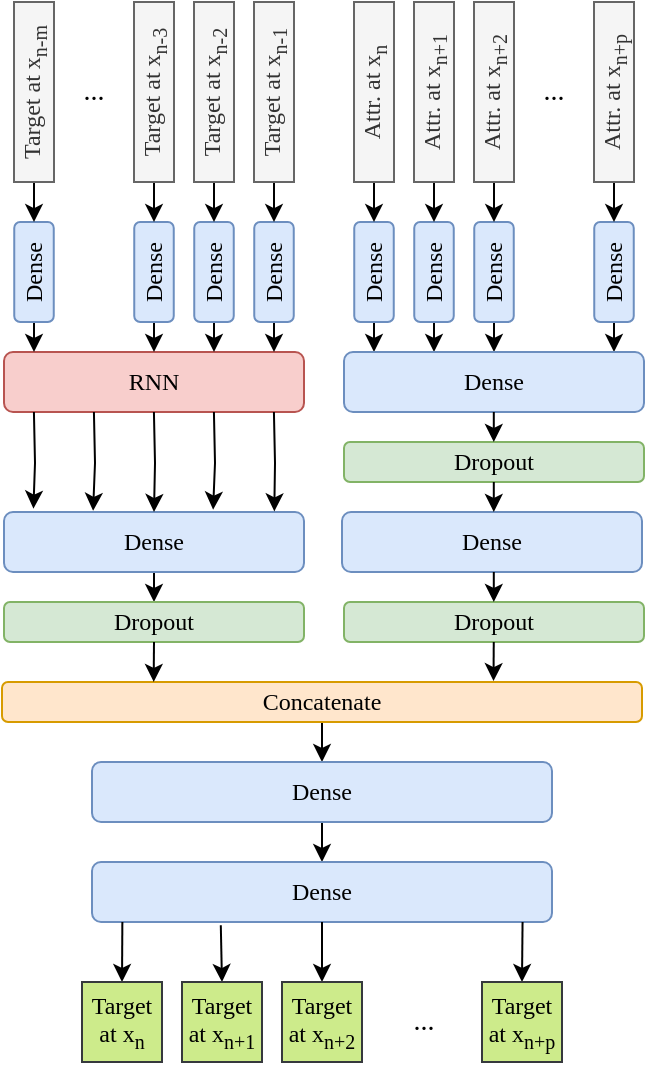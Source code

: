 <mxfile version="14.5.1" type="device"><diagram id="1M25UIxsB_glgNZVP3dG" name="Page-1"><mxGraphModel dx="878" dy="495" grid="1" gridSize="10" guides="1" tooltips="1" connect="1" arrows="1" fold="1" page="1" pageScale="1" pageWidth="850" pageHeight="1100" math="0" shadow="0"><root><mxCell id="0"/><mxCell id="1" parent="0"/><mxCell id="8nzZF-PDBhlYx9urneNm-61" style="edgeStyle=orthogonalEdgeStyle;rounded=0;orthogonalLoop=1;jettySize=auto;html=1;exitX=0.5;exitY=1;exitDx=0;exitDy=0;entryX=0.5;entryY=0;entryDx=0;entryDy=0;fontFamily=Times New Roman;" parent="1" source="8nzZF-PDBhlYx9urneNm-41" target="8nzZF-PDBhlYx9urneNm-49" edge="1"><mxGeometry relative="1" as="geometry"/></mxCell><mxCell id="8nzZF-PDBhlYx9urneNm-41" value="Dense" style="rounded=1;whiteSpace=wrap;html=1;rotation=0;fillColor=#dae8fc;strokeColor=#6c8ebf;fontFamily=Times New Roman;" parent="1" vertex="1"><mxGeometry x="320" y="285" width="150" height="30" as="geometry"/></mxCell><mxCell id="8nzZF-PDBhlYx9urneNm-49" value="Dropout" style="rounded=1;whiteSpace=wrap;html=1;rotation=0;fillColor=#d5e8d4;strokeColor=#82b366;fontFamily=Times New Roman;" parent="1" vertex="1"><mxGeometry x="320" y="330" width="150" height="20" as="geometry"/></mxCell><mxCell id="8nzZF-PDBhlYx9urneNm-78" style="edgeStyle=orthogonalEdgeStyle;rounded=0;orthogonalLoop=1;jettySize=auto;html=1;exitX=0.5;exitY=1;exitDx=0;exitDy=0;entryX=0.5;entryY=0;entryDx=0;entryDy=0;fontFamily=Times New Roman;" parent="1" source="8nzZF-PDBhlYx9urneNm-72" target="8nzZF-PDBhlYx9urneNm-76" edge="1"><mxGeometry relative="1" as="geometry"/></mxCell><mxCell id="8nzZF-PDBhlYx9urneNm-72" value="Concatenate" style="rounded=1;whiteSpace=wrap;html=1;rotation=0;fillColor=#ffe6cc;strokeColor=#d79b00;fontFamily=Times New Roman;" parent="1" vertex="1"><mxGeometry x="319" y="370" width="320" height="20" as="geometry"/></mxCell><mxCell id="8nzZF-PDBhlYx9urneNm-79" style="edgeStyle=orthogonalEdgeStyle;rounded=0;orthogonalLoop=1;jettySize=auto;html=1;exitX=0.5;exitY=1;exitDx=0;exitDy=0;entryX=0.5;entryY=0;entryDx=0;entryDy=0;fontFamily=Times New Roman;" parent="1" source="8nzZF-PDBhlYx9urneNm-76" target="8nzZF-PDBhlYx9urneNm-77" edge="1"><mxGeometry relative="1" as="geometry"/></mxCell><mxCell id="8nzZF-PDBhlYx9urneNm-76" value="Dense" style="rounded=1;whiteSpace=wrap;html=1;rotation=0;fillColor=#dae8fc;strokeColor=#6c8ebf;fontFamily=Times New Roman;" parent="1" vertex="1"><mxGeometry x="364" y="410" width="230" height="30" as="geometry"/></mxCell><mxCell id="8nzZF-PDBhlYx9urneNm-77" value="Dense" style="rounded=1;whiteSpace=wrap;html=1;rotation=0;fillColor=#dae8fc;strokeColor=#6c8ebf;fontFamily=Times New Roman;" parent="1" vertex="1"><mxGeometry x="364" y="460" width="230" height="30" as="geometry"/></mxCell><mxCell id="8nzZF-PDBhlYx9urneNm-106" style="edgeStyle=orthogonalEdgeStyle;rounded=0;orthogonalLoop=1;jettySize=auto;html=1;exitX=0.5;exitY=0;exitDx=0;exitDy=0;entryX=0.066;entryY=1;entryDx=0;entryDy=0;entryPerimeter=0;startArrow=classic;startFill=1;endArrow=none;endFill=0;fontFamily=Times New Roman;" parent="1" source="8nzZF-PDBhlYx9urneNm-101" target="8nzZF-PDBhlYx9urneNm-77" edge="1"><mxGeometry relative="1" as="geometry"/></mxCell><mxCell id="8nzZF-PDBhlYx9urneNm-101" value="&lt;div&gt;Target&lt;/div&gt;&lt;div&gt;at x&lt;sub&gt;n&lt;/sub&gt;&lt;/div&gt;" style="whiteSpace=wrap;html=1;aspect=fixed;fillColor=#cdeb8b;strokeColor=#36393d;fontFamily=Times New Roman;" parent="1" vertex="1"><mxGeometry x="359" y="520" width="40" height="40" as="geometry"/></mxCell><mxCell id="8nzZF-PDBhlYx9urneNm-108" style="edgeStyle=orthogonalEdgeStyle;rounded=0;orthogonalLoop=1;jettySize=auto;html=1;exitX=0.5;exitY=0;exitDx=0;exitDy=0;entryX=0.28;entryY=1.053;entryDx=0;entryDy=0;entryPerimeter=0;startArrow=classic;startFill=1;endArrow=none;endFill=0;fontFamily=Times New Roman;" parent="1" source="8nzZF-PDBhlYx9urneNm-102" target="8nzZF-PDBhlYx9urneNm-77" edge="1"><mxGeometry relative="1" as="geometry"/></mxCell><mxCell id="8nzZF-PDBhlYx9urneNm-102" value="&lt;div&gt;Target&lt;/div&gt;&lt;div&gt;at x&lt;sub&gt;n+1&lt;/sub&gt;&lt;br&gt;&lt;/div&gt;" style="whiteSpace=wrap;html=1;aspect=fixed;fillColor=#cdeb8b;strokeColor=#36393d;fontFamily=Times New Roman;" parent="1" vertex="1"><mxGeometry x="409" y="520" width="40" height="40" as="geometry"/></mxCell><mxCell id="8nzZF-PDBhlYx9urneNm-109" style="edgeStyle=orthogonalEdgeStyle;rounded=0;orthogonalLoop=1;jettySize=auto;html=1;exitX=0.5;exitY=0;exitDx=0;exitDy=0;entryX=0.5;entryY=1;entryDx=0;entryDy=0;startArrow=classic;startFill=1;endArrow=none;endFill=0;fontFamily=Times New Roman;" parent="1" source="8nzZF-PDBhlYx9urneNm-103" target="8nzZF-PDBhlYx9urneNm-77" edge="1"><mxGeometry relative="1" as="geometry"/></mxCell><mxCell id="8nzZF-PDBhlYx9urneNm-103" value="&lt;div&gt;Target&lt;/div&gt;&lt;div&gt;at x&lt;sub&gt;n+2&lt;/sub&gt;&lt;/div&gt;" style="whiteSpace=wrap;html=1;aspect=fixed;fillColor=#cdeb8b;strokeColor=#36393d;fontFamily=Times New Roman;" parent="1" vertex="1"><mxGeometry x="459" y="520" width="40" height="40" as="geometry"/></mxCell><mxCell id="8nzZF-PDBhlYx9urneNm-111" style="edgeStyle=orthogonalEdgeStyle;rounded=0;orthogonalLoop=1;jettySize=auto;html=1;exitX=0.5;exitY=0;exitDx=0;exitDy=0;entryX=0.936;entryY=1;entryDx=0;entryDy=0;entryPerimeter=0;startArrow=classic;startFill=1;endArrow=none;endFill=0;fontFamily=Times New Roman;" parent="1" source="8nzZF-PDBhlYx9urneNm-105" target="8nzZF-PDBhlYx9urneNm-77" edge="1"><mxGeometry relative="1" as="geometry"/></mxCell><mxCell id="8nzZF-PDBhlYx9urneNm-105" value="&lt;div&gt;Target&lt;/div&gt;&lt;div&gt;at x&lt;sub&gt;n+p&lt;/sub&gt;&lt;/div&gt;" style="whiteSpace=wrap;html=1;aspect=fixed;fillColor=#cdeb8b;strokeColor=#36393d;fontFamily=Times New Roman;" parent="1" vertex="1"><mxGeometry x="559" y="520" width="40" height="40" as="geometry"/></mxCell><mxCell id="8nzZF-PDBhlYx9urneNm-113" value="RNN" style="rounded=1;whiteSpace=wrap;html=1;rotation=0;fillColor=#f8cecc;strokeColor=#b85450;fontFamily=Times New Roman;" parent="1" vertex="1"><mxGeometry x="320" y="205" width="150" height="30" as="geometry"/></mxCell><mxCell id="v9ruXRvot2CiY_NPdJOi-4" style="edgeStyle=orthogonalEdgeStyle;rounded=0;orthogonalLoop=1;jettySize=auto;html=1;exitX=0;exitY=0.5;exitDx=0;exitDy=0;fontFamily=Times New Roman;" parent="1" source="8nzZF-PDBhlYx9urneNm-115" edge="1"><mxGeometry relative="1" as="geometry"><mxPoint x="335" y="205" as="targetPoint"/></mxGeometry></mxCell><mxCell id="8nzZF-PDBhlYx9urneNm-115" value="Dense" style="rounded=1;whiteSpace=wrap;html=1;rotation=-90;fillColor=#dae8fc;strokeColor=#6c8ebf;fontFamily=Times New Roman;" parent="1" vertex="1"><mxGeometry x="310" y="155.13" width="50" height="19.75" as="geometry"/></mxCell><mxCell id="v9ruXRvot2CiY_NPdJOi-3" style="edgeStyle=orthogonalEdgeStyle;rounded=0;orthogonalLoop=1;jettySize=auto;html=1;exitX=0;exitY=0.5;exitDx=0;exitDy=0;entryX=1;entryY=0.5;entryDx=0;entryDy=0;fontFamily=Times New Roman;" parent="1" source="v9ruXRvot2CiY_NPdJOi-2" target="8nzZF-PDBhlYx9urneNm-115" edge="1"><mxGeometry relative="1" as="geometry"/></mxCell><mxCell id="v9ruXRvot2CiY_NPdJOi-2" value="Target at x&lt;sub&gt;n-m&lt;/sub&gt;" style="rounded=0;whiteSpace=wrap;html=1;rotation=-90;fillColor=#f5f5f5;strokeColor=#666666;fontColor=#333333;fontFamily=Times New Roman;" parent="1" vertex="1"><mxGeometry x="290" y="65" width="90" height="20" as="geometry"/></mxCell><mxCell id="v9ruXRvot2CiY_NPdJOi-9" style="edgeStyle=orthogonalEdgeStyle;rounded=0;orthogonalLoop=1;jettySize=auto;html=1;exitX=0;exitY=0.5;exitDx=0;exitDy=0;fontFamily=Times New Roman;" parent="1" source="v9ruXRvot2CiY_NPdJOi-10" edge="1"><mxGeometry relative="1" as="geometry"><mxPoint x="395" y="205" as="targetPoint"/></mxGeometry></mxCell><mxCell id="v9ruXRvot2CiY_NPdJOi-10" value="Dense" style="rounded=1;whiteSpace=wrap;html=1;rotation=-90;fillColor=#dae8fc;strokeColor=#6c8ebf;fontFamily=Times New Roman;" parent="1" vertex="1"><mxGeometry x="370" y="155.13" width="50" height="19.75" as="geometry"/></mxCell><mxCell id="v9ruXRvot2CiY_NPdJOi-11" style="edgeStyle=orthogonalEdgeStyle;rounded=0;orthogonalLoop=1;jettySize=auto;html=1;exitX=0;exitY=0.5;exitDx=0;exitDy=0;entryX=1;entryY=0.5;entryDx=0;entryDy=0;fontFamily=Times New Roman;" parent="1" source="v9ruXRvot2CiY_NPdJOi-12" target="v9ruXRvot2CiY_NPdJOi-10" edge="1"><mxGeometry relative="1" as="geometry"/></mxCell><mxCell id="v9ruXRvot2CiY_NPdJOi-12" value="Target at x&lt;sub&gt;n-3&lt;/sub&gt;" style="rounded=0;whiteSpace=wrap;html=1;rotation=-90;fillColor=#f5f5f5;strokeColor=#666666;fontColor=#333333;fontFamily=Times New Roman;" parent="1" vertex="1"><mxGeometry x="350" y="65" width="90" height="20" as="geometry"/></mxCell><mxCell id="v9ruXRvot2CiY_NPdJOi-13" style="edgeStyle=orthogonalEdgeStyle;rounded=0;orthogonalLoop=1;jettySize=auto;html=1;exitX=0;exitY=0.5;exitDx=0;exitDy=0;fontFamily=Times New Roman;" parent="1" source="v9ruXRvot2CiY_NPdJOi-14" edge="1"><mxGeometry relative="1" as="geometry"><mxPoint x="425" y="205" as="targetPoint"/></mxGeometry></mxCell><mxCell id="v9ruXRvot2CiY_NPdJOi-14" value="Dense" style="rounded=1;whiteSpace=wrap;html=1;rotation=-90;fillColor=#dae8fc;strokeColor=#6c8ebf;fontFamily=Times New Roman;" parent="1" vertex="1"><mxGeometry x="400" y="155.13" width="50" height="19.75" as="geometry"/></mxCell><mxCell id="v9ruXRvot2CiY_NPdJOi-15" style="edgeStyle=orthogonalEdgeStyle;rounded=0;orthogonalLoop=1;jettySize=auto;html=1;exitX=0;exitY=0.5;exitDx=0;exitDy=0;entryX=1;entryY=0.5;entryDx=0;entryDy=0;fontFamily=Times New Roman;" parent="1" source="v9ruXRvot2CiY_NPdJOi-16" target="v9ruXRvot2CiY_NPdJOi-14" edge="1"><mxGeometry relative="1" as="geometry"/></mxCell><mxCell id="v9ruXRvot2CiY_NPdJOi-16" value="Target at x&lt;sub&gt;n-2&lt;/sub&gt;" style="rounded=0;whiteSpace=wrap;html=1;rotation=-90;fillColor=#f5f5f5;strokeColor=#666666;fontColor=#333333;fontFamily=Times New Roman;" parent="1" vertex="1"><mxGeometry x="380" y="65" width="90" height="20" as="geometry"/></mxCell><mxCell id="v9ruXRvot2CiY_NPdJOi-17" style="edgeStyle=orthogonalEdgeStyle;rounded=0;orthogonalLoop=1;jettySize=auto;html=1;exitX=0;exitY=0.5;exitDx=0;exitDy=0;fontFamily=Times New Roman;" parent="1" source="v9ruXRvot2CiY_NPdJOi-18" edge="1"><mxGeometry relative="1" as="geometry"><mxPoint x="455" y="205" as="targetPoint"/></mxGeometry></mxCell><mxCell id="v9ruXRvot2CiY_NPdJOi-18" value="Dense" style="rounded=1;whiteSpace=wrap;html=1;rotation=-90;fillColor=#dae8fc;strokeColor=#6c8ebf;fontFamily=Times New Roman;" parent="1" vertex="1"><mxGeometry x="430" y="155.13" width="50" height="19.75" as="geometry"/></mxCell><mxCell id="v9ruXRvot2CiY_NPdJOi-19" style="edgeStyle=orthogonalEdgeStyle;rounded=0;orthogonalLoop=1;jettySize=auto;html=1;exitX=0;exitY=0.5;exitDx=0;exitDy=0;entryX=1;entryY=0.5;entryDx=0;entryDy=0;fontFamily=Times New Roman;" parent="1" source="v9ruXRvot2CiY_NPdJOi-20" target="v9ruXRvot2CiY_NPdJOi-18" edge="1"><mxGeometry relative="1" as="geometry"/></mxCell><mxCell id="v9ruXRvot2CiY_NPdJOi-20" value="Target at x&lt;sub&gt;n-1&lt;/sub&gt;" style="rounded=0;whiteSpace=wrap;html=1;rotation=-90;fillColor=#f5f5f5;strokeColor=#666666;fontColor=#333333;fontFamily=Times New Roman;" parent="1" vertex="1"><mxGeometry x="410" y="65" width="90" height="20" as="geometry"/></mxCell><mxCell id="v9ruXRvot2CiY_NPdJOi-21" style="edgeStyle=orthogonalEdgeStyle;rounded=0;orthogonalLoop=1;jettySize=auto;html=1;exitX=0;exitY=0.5;exitDx=0;exitDy=0;fontFamily=Times New Roman;" parent="1" source="v9ruXRvot2CiY_NPdJOi-22" edge="1"><mxGeometry relative="1" as="geometry"><mxPoint x="505.0" y="205" as="targetPoint"/></mxGeometry></mxCell><mxCell id="v9ruXRvot2CiY_NPdJOi-22" value="Dense" style="rounded=1;whiteSpace=wrap;html=1;rotation=-90;fillColor=#dae8fc;strokeColor=#6c8ebf;fontFamily=Times New Roman;" parent="1" vertex="1"><mxGeometry x="480" y="155.13" width="50" height="19.75" as="geometry"/></mxCell><mxCell id="v9ruXRvot2CiY_NPdJOi-23" style="edgeStyle=orthogonalEdgeStyle;rounded=0;orthogonalLoop=1;jettySize=auto;html=1;exitX=0;exitY=0.5;exitDx=0;exitDy=0;entryX=1;entryY=0.5;entryDx=0;entryDy=0;fontFamily=Times New Roman;" parent="1" source="v9ruXRvot2CiY_NPdJOi-24" target="v9ruXRvot2CiY_NPdJOi-22" edge="1"><mxGeometry relative="1" as="geometry"/></mxCell><mxCell id="v9ruXRvot2CiY_NPdJOi-24" value="Attr. at x&lt;sub&gt;n&lt;/sub&gt;" style="rounded=0;whiteSpace=wrap;html=1;rotation=-90;fillColor=#f5f5f5;strokeColor=#666666;fontColor=#333333;fontFamily=Times New Roman;" parent="1" vertex="1"><mxGeometry x="460" y="65" width="90" height="20" as="geometry"/></mxCell><mxCell id="v9ruXRvot2CiY_NPdJOi-25" style="edgeStyle=orthogonalEdgeStyle;rounded=0;orthogonalLoop=1;jettySize=auto;html=1;exitX=0;exitY=0.5;exitDx=0;exitDy=0;fontFamily=Times New Roman;" parent="1" source="v9ruXRvot2CiY_NPdJOi-26" edge="1"><mxGeometry relative="1" as="geometry"><mxPoint x="535" y="205" as="targetPoint"/></mxGeometry></mxCell><mxCell id="v9ruXRvot2CiY_NPdJOi-26" value="Dense" style="rounded=1;whiteSpace=wrap;html=1;rotation=-90;fillColor=#dae8fc;strokeColor=#6c8ebf;fontFamily=Times New Roman;" parent="1" vertex="1"><mxGeometry x="510" y="155.13" width="50" height="19.75" as="geometry"/></mxCell><mxCell id="v9ruXRvot2CiY_NPdJOi-27" style="edgeStyle=orthogonalEdgeStyle;rounded=0;orthogonalLoop=1;jettySize=auto;html=1;exitX=0;exitY=0.5;exitDx=0;exitDy=0;entryX=1;entryY=0.5;entryDx=0;entryDy=0;fontFamily=Times New Roman;" parent="1" source="v9ruXRvot2CiY_NPdJOi-28" target="v9ruXRvot2CiY_NPdJOi-26" edge="1"><mxGeometry relative="1" as="geometry"/></mxCell><mxCell id="v9ruXRvot2CiY_NPdJOi-28" value="Attr. at x&lt;sub&gt;n+1&lt;/sub&gt;" style="rounded=0;whiteSpace=wrap;html=1;rotation=-90;fillColor=#f5f5f5;strokeColor=#666666;fontColor=#333333;fontFamily=Times New Roman;" parent="1" vertex="1"><mxGeometry x="490" y="65" width="90" height="20" as="geometry"/></mxCell><mxCell id="v9ruXRvot2CiY_NPdJOi-29" style="edgeStyle=orthogonalEdgeStyle;rounded=0;orthogonalLoop=1;jettySize=auto;html=1;exitX=0;exitY=0.5;exitDx=0;exitDy=0;fontFamily=Times New Roman;" parent="1" source="v9ruXRvot2CiY_NPdJOi-30" edge="1"><mxGeometry relative="1" as="geometry"><mxPoint x="565" y="205" as="targetPoint"/></mxGeometry></mxCell><mxCell id="v9ruXRvot2CiY_NPdJOi-30" value="Dense" style="rounded=1;whiteSpace=wrap;html=1;rotation=-90;fillColor=#dae8fc;strokeColor=#6c8ebf;fontFamily=Times New Roman;" parent="1" vertex="1"><mxGeometry x="540" y="155.13" width="50" height="19.75" as="geometry"/></mxCell><mxCell id="v9ruXRvot2CiY_NPdJOi-31" style="edgeStyle=orthogonalEdgeStyle;rounded=0;orthogonalLoop=1;jettySize=auto;html=1;exitX=0;exitY=0.5;exitDx=0;exitDy=0;entryX=1;entryY=0.5;entryDx=0;entryDy=0;fontFamily=Times New Roman;" parent="1" source="v9ruXRvot2CiY_NPdJOi-32" target="v9ruXRvot2CiY_NPdJOi-30" edge="1"><mxGeometry relative="1" as="geometry"/></mxCell><mxCell id="v9ruXRvot2CiY_NPdJOi-32" value="&lt;div&gt;Attr. at x&lt;sub&gt;n+2&lt;/sub&gt;&lt;/div&gt;" style="rounded=0;whiteSpace=wrap;html=1;rotation=-90;fillColor=#f5f5f5;strokeColor=#666666;fontColor=#333333;fontFamily=Times New Roman;" parent="1" vertex="1"><mxGeometry x="520" y="65" width="90" height="20" as="geometry"/></mxCell><mxCell id="v9ruXRvot2CiY_NPdJOi-37" style="edgeStyle=orthogonalEdgeStyle;rounded=0;orthogonalLoop=1;jettySize=auto;html=1;exitX=0;exitY=0.5;exitDx=0;exitDy=0;fontFamily=Times New Roman;" parent="1" source="v9ruXRvot2CiY_NPdJOi-38" edge="1"><mxGeometry relative="1" as="geometry"><mxPoint x="625" y="205" as="targetPoint"/></mxGeometry></mxCell><mxCell id="v9ruXRvot2CiY_NPdJOi-38" value="Dense" style="rounded=1;whiteSpace=wrap;html=1;rotation=-90;fillColor=#dae8fc;strokeColor=#6c8ebf;fontFamily=Times New Roman;" parent="1" vertex="1"><mxGeometry x="600" y="155.13" width="50" height="19.75" as="geometry"/></mxCell><mxCell id="v9ruXRvot2CiY_NPdJOi-39" style="edgeStyle=orthogonalEdgeStyle;rounded=0;orthogonalLoop=1;jettySize=auto;html=1;exitX=0;exitY=0.5;exitDx=0;exitDy=0;entryX=1;entryY=0.5;entryDx=0;entryDy=0;fontFamily=Times New Roman;" parent="1" source="v9ruXRvot2CiY_NPdJOi-40" target="v9ruXRvot2CiY_NPdJOi-38" edge="1"><mxGeometry relative="1" as="geometry"/></mxCell><mxCell id="v9ruXRvot2CiY_NPdJOi-40" value="Attr. at x&lt;sub&gt;n+p&lt;/sub&gt;" style="rounded=0;whiteSpace=wrap;html=1;rotation=-90;fillColor=#f5f5f5;strokeColor=#666666;fontColor=#333333;fontFamily=Times New Roman;" parent="1" vertex="1"><mxGeometry x="580" y="65" width="90" height="20" as="geometry"/></mxCell><mxCell id="v9ruXRvot2CiY_NPdJOi-41" style="edgeStyle=orthogonalEdgeStyle;rounded=0;orthogonalLoop=1;jettySize=auto;html=1;exitX=0;exitY=0.5;exitDx=0;exitDy=0;entryX=0.098;entryY=-0.056;entryDx=0;entryDy=0;entryPerimeter=0;fontFamily=Times New Roman;" parent="1" target="8nzZF-PDBhlYx9urneNm-41" edge="1"><mxGeometry relative="1" as="geometry"><mxPoint x="334.96" y="250" as="targetPoint"/><mxPoint x="334.96" y="235.005" as="sourcePoint"/></mxGeometry></mxCell><mxCell id="v9ruXRvot2CiY_NPdJOi-42" style="edgeStyle=orthogonalEdgeStyle;rounded=0;orthogonalLoop=1;jettySize=auto;html=1;exitX=0;exitY=0.5;exitDx=0;exitDy=0;entryX=0.297;entryY=-0.02;entryDx=0;entryDy=0;entryPerimeter=0;fontFamily=Times New Roman;" parent="1" target="8nzZF-PDBhlYx9urneNm-41" edge="1"><mxGeometry relative="1" as="geometry"><mxPoint x="364.96" y="250" as="targetPoint"/><mxPoint x="364.96" y="235.005" as="sourcePoint"/></mxGeometry></mxCell><mxCell id="v9ruXRvot2CiY_NPdJOi-43" style="edgeStyle=orthogonalEdgeStyle;rounded=0;orthogonalLoop=1;jettySize=auto;html=1;exitX=0;exitY=0.5;exitDx=0;exitDy=0;entryX=0.5;entryY=0;entryDx=0;entryDy=0;fontFamily=Times New Roman;" parent="1" target="8nzZF-PDBhlYx9urneNm-41" edge="1"><mxGeometry relative="1" as="geometry"><mxPoint x="394.96" y="250" as="targetPoint"/><mxPoint x="394.96" y="235.005" as="sourcePoint"/><Array as="points"/></mxGeometry></mxCell><mxCell id="v9ruXRvot2CiY_NPdJOi-44" style="edgeStyle=orthogonalEdgeStyle;rounded=0;orthogonalLoop=1;jettySize=auto;html=1;exitX=0;exitY=0.5;exitDx=0;exitDy=0;entryX=0.697;entryY=-0.039;entryDx=0;entryDy=0;entryPerimeter=0;fontFamily=Times New Roman;" parent="1" target="8nzZF-PDBhlYx9urneNm-41" edge="1"><mxGeometry relative="1" as="geometry"><mxPoint x="424.96" y="250" as="targetPoint"/><mxPoint x="424.96" y="235.005" as="sourcePoint"/></mxGeometry></mxCell><mxCell id="v9ruXRvot2CiY_NPdJOi-45" style="edgeStyle=orthogonalEdgeStyle;rounded=0;orthogonalLoop=1;jettySize=auto;html=1;exitX=0;exitY=0.5;exitDx=0;exitDy=0;entryX=0.901;entryY=-0.01;entryDx=0;entryDy=0;entryPerimeter=0;fontFamily=Times New Roman;" parent="1" target="8nzZF-PDBhlYx9urneNm-41" edge="1"><mxGeometry relative="1" as="geometry"><mxPoint x="454.96" y="250" as="targetPoint"/><mxPoint x="454.96" y="235.005" as="sourcePoint"/></mxGeometry></mxCell><mxCell id="v9ruXRvot2CiY_NPdJOi-48" value="Dense" style="rounded=1;whiteSpace=wrap;html=1;rotation=0;fillColor=#dae8fc;strokeColor=#6c8ebf;fontFamily=Times New Roman;" parent="1" vertex="1"><mxGeometry x="490" y="205" width="150" height="30" as="geometry"/></mxCell><mxCell id="v9ruXRvot2CiY_NPdJOi-49" value="Dropout" style="rounded=1;whiteSpace=wrap;html=1;rotation=0;fillColor=#d5e8d4;strokeColor=#82b366;fontFamily=Times New Roman;" parent="1" vertex="1"><mxGeometry x="490" y="250" width="150" height="20" as="geometry"/></mxCell><mxCell id="v9ruXRvot2CiY_NPdJOi-51" value="Dense" style="rounded=1;whiteSpace=wrap;html=1;rotation=0;fillColor=#dae8fc;strokeColor=#6c8ebf;fontFamily=Times New Roman;" parent="1" vertex="1"><mxGeometry x="489" y="285" width="150" height="30" as="geometry"/></mxCell><mxCell id="v9ruXRvot2CiY_NPdJOi-52" value="Dropout" style="rounded=1;whiteSpace=wrap;html=1;rotation=0;fillColor=#d5e8d4;strokeColor=#82b366;fontFamily=Times New Roman;" parent="1" vertex="1"><mxGeometry x="490" y="330" width="150" height="20" as="geometry"/></mxCell><mxCell id="v9ruXRvot2CiY_NPdJOi-53" style="edgeStyle=orthogonalEdgeStyle;rounded=0;orthogonalLoop=1;jettySize=auto;html=1;exitX=0;exitY=0.5;exitDx=0;exitDy=0;fontFamily=Times New Roman;" parent="1" edge="1"><mxGeometry relative="1" as="geometry"><mxPoint x="564.9" y="250" as="targetPoint"/><mxPoint x="564.9" y="235.005" as="sourcePoint"/></mxGeometry></mxCell><mxCell id="v9ruXRvot2CiY_NPdJOi-54" style="edgeStyle=orthogonalEdgeStyle;rounded=0;orthogonalLoop=1;jettySize=auto;html=1;exitX=0;exitY=0.5;exitDx=0;exitDy=0;fontFamily=Times New Roman;" parent="1" edge="1"><mxGeometry relative="1" as="geometry"><mxPoint x="564.9" y="285" as="targetPoint"/><mxPoint x="564.9" y="270.005" as="sourcePoint"/></mxGeometry></mxCell><mxCell id="v9ruXRvot2CiY_NPdJOi-55" style="edgeStyle=orthogonalEdgeStyle;rounded=0;orthogonalLoop=1;jettySize=auto;html=1;exitX=0;exitY=0.5;exitDx=0;exitDy=0;fontFamily=Times New Roman;" parent="1" edge="1"><mxGeometry relative="1" as="geometry"><mxPoint x="564.9" y="330" as="targetPoint"/><mxPoint x="564.9" y="315.005" as="sourcePoint"/></mxGeometry></mxCell><mxCell id="v9ruXRvot2CiY_NPdJOi-56" style="edgeStyle=orthogonalEdgeStyle;rounded=0;orthogonalLoop=1;jettySize=auto;html=1;exitX=0;exitY=0.5;exitDx=0;exitDy=0;entryX=0.768;entryY=-0.023;entryDx=0;entryDy=0;entryPerimeter=0;fontFamily=Times New Roman;" parent="1" target="8nzZF-PDBhlYx9urneNm-72" edge="1"><mxGeometry relative="1" as="geometry"><mxPoint x="564.88" y="365" as="targetPoint"/><mxPoint x="564.88" y="350.005" as="sourcePoint"/></mxGeometry></mxCell><mxCell id="v9ruXRvot2CiY_NPdJOi-57" style="edgeStyle=orthogonalEdgeStyle;rounded=0;orthogonalLoop=1;jettySize=auto;html=1;entryX=0.237;entryY=-0.002;entryDx=0;entryDy=0;entryPerimeter=0;fontFamily=Times New Roman;" parent="1" target="8nzZF-PDBhlYx9urneNm-72" edge="1"><mxGeometry relative="1" as="geometry"><mxPoint x="394.88" y="335" as="targetPoint"/><mxPoint x="395" y="350" as="sourcePoint"/></mxGeometry></mxCell><mxCell id="lEyCFshEZHm0ZwXyC89N-1" value="..." style="text;html=1;strokeColor=none;fillColor=none;align=center;verticalAlign=middle;whiteSpace=wrap;rounded=0;fontSize=14;fontFamily=Times New Roman;" parent="1" vertex="1"><mxGeometry x="340" y="65" width="50" height="20" as="geometry"/></mxCell><mxCell id="lEyCFshEZHm0ZwXyC89N-2" value="..." style="text;html=1;strokeColor=none;fillColor=none;align=center;verticalAlign=middle;whiteSpace=wrap;rounded=0;fontSize=14;fontFamily=Times New Roman;" parent="1" vertex="1"><mxGeometry x="570" y="65" width="50" height="20" as="geometry"/></mxCell><mxCell id="lEyCFshEZHm0ZwXyC89N-3" value="..." style="text;html=1;strokeColor=none;fillColor=none;align=center;verticalAlign=middle;whiteSpace=wrap;rounded=0;fontSize=14;fontFamily=Times New Roman;" parent="1" vertex="1"><mxGeometry x="510" y="530" width="40" height="20" as="geometry"/></mxCell></root></mxGraphModel></diagram></mxfile>